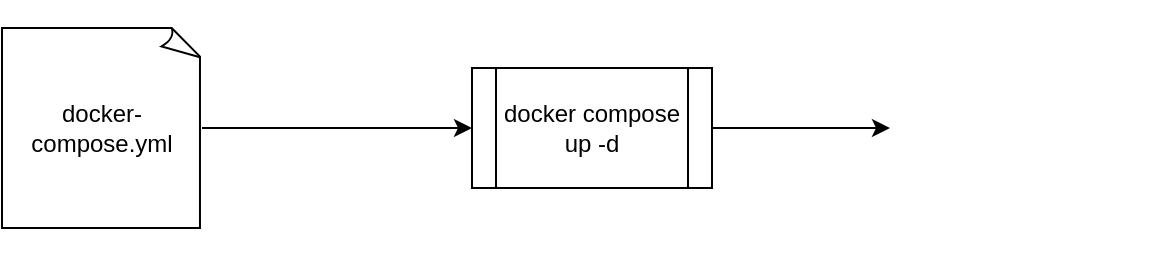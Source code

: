 <mxfile version="21.5.0" type="device">
  <diagram name="Page-1" id="8-PBmYLW-bfUIpkRmdMB">
    <mxGraphModel dx="1434" dy="764" grid="0" gridSize="10" guides="1" tooltips="1" connect="1" arrows="1" fold="1" page="1" pageScale="1" pageWidth="827" pageHeight="1169" math="0" shadow="0">
      <root>
        <mxCell id="0" />
        <mxCell id="1" parent="0" />
        <mxCell id="DPfrfFqSN3x50agk8AxW-10" style="edgeStyle=orthogonalEdgeStyle;rounded=0;orthogonalLoop=1;jettySize=auto;html=1;" edge="1" parent="1" source="DPfrfFqSN3x50agk8AxW-8" target="DPfrfFqSN3x50agk8AxW-11">
          <mxGeometry relative="1" as="geometry">
            <mxPoint x="466" y="290" as="targetPoint" />
          </mxGeometry>
        </mxCell>
        <mxCell id="DPfrfFqSN3x50agk8AxW-8" value="docker-compose.yml" style="whiteSpace=wrap;html=1;shape=mxgraph.basic.document" vertex="1" parent="1">
          <mxGeometry x="172" y="232" width="100" height="100" as="geometry" />
        </mxCell>
        <mxCell id="DPfrfFqSN3x50agk8AxW-12" style="edgeStyle=orthogonalEdgeStyle;rounded=0;orthogonalLoop=1;jettySize=auto;html=1;" edge="1" parent="1" source="DPfrfFqSN3x50agk8AxW-11">
          <mxGeometry relative="1" as="geometry">
            <mxPoint x="616" y="282" as="targetPoint" />
          </mxGeometry>
        </mxCell>
        <mxCell id="DPfrfFqSN3x50agk8AxW-11" value="docker compose up -d" style="shape=process;whiteSpace=wrap;html=1;backgroundOutline=1;" vertex="1" parent="1">
          <mxGeometry x="407" y="252" width="120" height="60" as="geometry" />
        </mxCell>
        <mxCell id="DPfrfFqSN3x50agk8AxW-14" value="" style="shape=image;html=1;verticalAlign=top;verticalLabelPosition=bottom;labelBackgroundColor=#ffffff;imageAspect=0;aspect=fixed;image=https://cdn4.iconfinder.com/data/icons/aiga-symbol-signs/441/aiga_cashier-128.png" vertex="1" parent="1">
          <mxGeometry x="617" y="218" width="128" height="128" as="geometry" />
        </mxCell>
      </root>
    </mxGraphModel>
  </diagram>
</mxfile>
